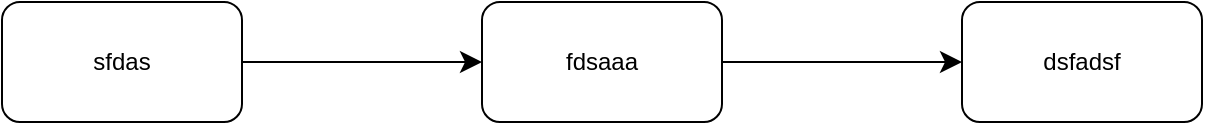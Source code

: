<mxfile version="26.0.5">
  <diagram name="Page-1" id="UqRQ3ehWizsY8x3b88n0">
    <mxGraphModel dx="1674" dy="822" grid="0" gridSize="10" guides="1" tooltips="1" connect="1" arrows="1" fold="1" page="0" pageScale="1" pageWidth="827" pageHeight="1169" math="0" shadow="0">
      <root>
        <mxCell id="0" />
        <mxCell id="1" parent="0" />
        <mxCell id="QCE3w9irfB1_1WQfkt-C-3" value="" style="edgeStyle=none;curved=1;rounded=0;orthogonalLoop=1;jettySize=auto;html=1;fontSize=12;startSize=8;endSize=8;" edge="1" parent="1" source="QCE3w9irfB1_1WQfkt-C-1" target="QCE3w9irfB1_1WQfkt-C-2">
          <mxGeometry relative="1" as="geometry" />
        </mxCell>
        <mxCell id="QCE3w9irfB1_1WQfkt-C-1" value="sfdas" style="rounded=1;whiteSpace=wrap;html=1;" vertex="1" parent="1">
          <mxGeometry x="140" y="170" width="120" height="60" as="geometry" />
        </mxCell>
        <mxCell id="QCE3w9irfB1_1WQfkt-C-6" value="" style="edgeStyle=none;curved=1;rounded=0;orthogonalLoop=1;jettySize=auto;html=1;fontSize=12;startSize=8;endSize=8;" edge="1" parent="1" source="QCE3w9irfB1_1WQfkt-C-2" target="QCE3w9irfB1_1WQfkt-C-5">
          <mxGeometry relative="1" as="geometry" />
        </mxCell>
        <mxCell id="QCE3w9irfB1_1WQfkt-C-2" value="fdsaaa" style="whiteSpace=wrap;html=1;rounded=1;" vertex="1" parent="1">
          <mxGeometry x="380" y="170" width="120" height="60" as="geometry" />
        </mxCell>
        <mxCell id="QCE3w9irfB1_1WQfkt-C-5" value="dsfadsf" style="whiteSpace=wrap;html=1;rounded=1;" vertex="1" parent="1">
          <mxGeometry x="620" y="170" width="120" height="60" as="geometry" />
        </mxCell>
      </root>
    </mxGraphModel>
  </diagram>
</mxfile>

